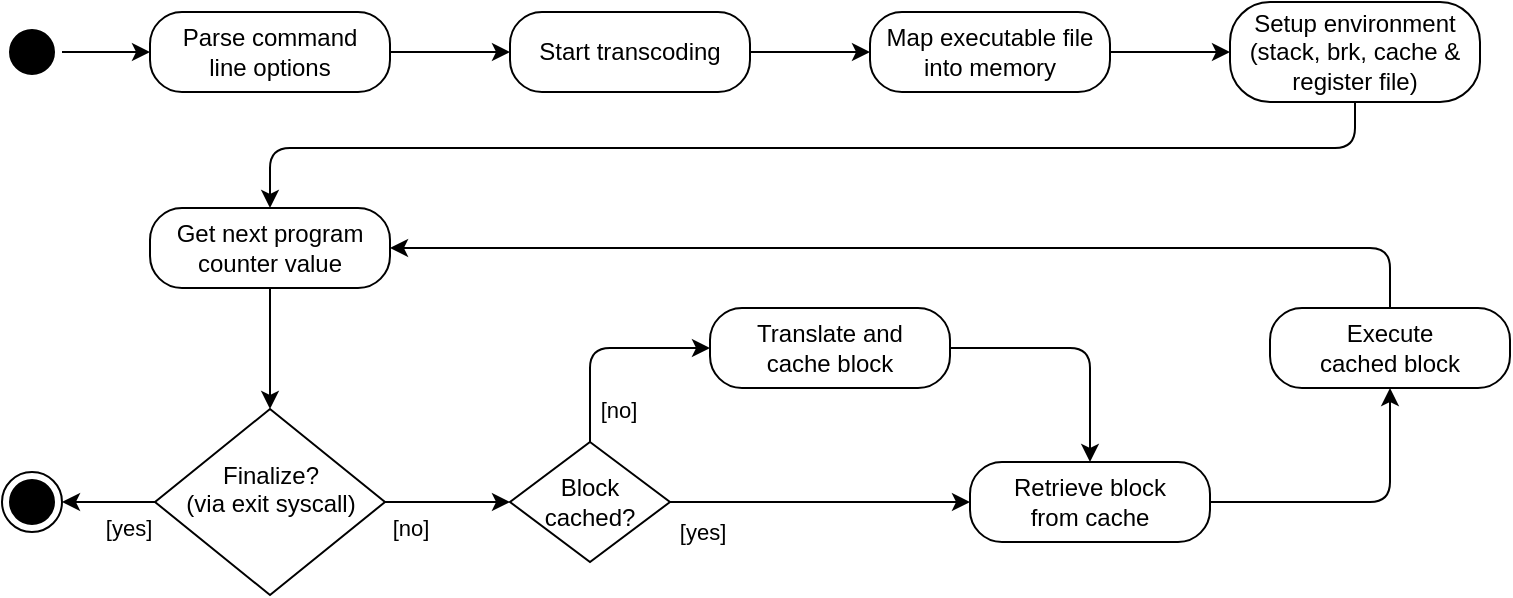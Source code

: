 <mxfile version="13.3.9" type="device"><diagram id="huEyixXiDMwWoAIkbCV8" name="Page-1"><mxGraphModel dx="1106" dy="793" grid="1" gridSize="10" guides="1" tooltips="1" connect="1" arrows="1" fold="1" page="1" pageScale="1" pageWidth="827" pageHeight="583" math="0" shadow="0"><root><mxCell id="0"/><mxCell id="1" parent="0"/><mxCell id="CnrzvUtGEDpsZZVYKaaz-12" style="edgeStyle=orthogonalEdgeStyle;rounded=1;orthogonalLoop=1;jettySize=auto;html=1;entryX=0;entryY=0.5;entryDx=0;entryDy=0;" edge="1" parent="1" source="2p7pw8f1M_MMHONukJSp-1" target="2p7pw8f1M_MMHONukJSp-3"><mxGeometry relative="1" as="geometry"/></mxCell><mxCell id="2p7pw8f1M_MMHONukJSp-1" value="" style="ellipse;html=1;shape=startState;fillColor=#000000;" parent="1" vertex="1"><mxGeometry x="36" y="57" width="30" height="30" as="geometry"/></mxCell><mxCell id="CnrzvUtGEDpsZZVYKaaz-13" style="edgeStyle=orthogonalEdgeStyle;rounded=1;orthogonalLoop=1;jettySize=auto;html=1;entryX=0;entryY=0.5;entryDx=0;entryDy=0;" edge="1" parent="1" source="2p7pw8f1M_MMHONukJSp-3" target="2p7pw8f1M_MMHONukJSp-5"><mxGeometry relative="1" as="geometry"/></mxCell><mxCell id="2p7pw8f1M_MMHONukJSp-3" value="Parse command&lt;br&gt;line options" style="rounded=1;whiteSpace=wrap;html=1;arcSize=40;" parent="1" vertex="1"><mxGeometry x="110" y="52" width="120" height="40" as="geometry"/></mxCell><mxCell id="CnrzvUtGEDpsZZVYKaaz-14" style="edgeStyle=orthogonalEdgeStyle;rounded=1;orthogonalLoop=1;jettySize=auto;html=1;entryX=0;entryY=0.5;entryDx=0;entryDy=0;" edge="1" parent="1" source="2p7pw8f1M_MMHONukJSp-5" target="2p7pw8f1M_MMHONukJSp-7"><mxGeometry relative="1" as="geometry"/></mxCell><mxCell id="2p7pw8f1M_MMHONukJSp-5" value="Start transcoding" style="rounded=1;whiteSpace=wrap;html=1;arcSize=40;" parent="1" vertex="1"><mxGeometry x="290" y="52" width="120" height="40" as="geometry"/></mxCell><mxCell id="CnrzvUtGEDpsZZVYKaaz-15" style="edgeStyle=orthogonalEdgeStyle;rounded=1;orthogonalLoop=1;jettySize=auto;html=1;entryX=0;entryY=0.5;entryDx=0;entryDy=0;" edge="1" parent="1" source="2p7pw8f1M_MMHONukJSp-7" target="2p7pw8f1M_MMHONukJSp-9"><mxGeometry relative="1" as="geometry"/></mxCell><mxCell id="2p7pw8f1M_MMHONukJSp-7" value="Map executable file into memory" style="rounded=1;whiteSpace=wrap;html=1;arcSize=40;" parent="1" vertex="1"><mxGeometry x="470" y="52" width="120" height="40" as="geometry"/></mxCell><mxCell id="CnrzvUtGEDpsZZVYKaaz-16" style="edgeStyle=orthogonalEdgeStyle;rounded=1;orthogonalLoop=1;jettySize=auto;html=1;entryX=0.5;entryY=0;entryDx=0;entryDy=0;" edge="1" parent="1" source="2p7pw8f1M_MMHONukJSp-9" target="2p7pw8f1M_MMHONukJSp-17"><mxGeometry relative="1" as="geometry"><Array as="points"><mxPoint x="713" y="120"/><mxPoint x="170" y="120"/></Array></mxGeometry></mxCell><mxCell id="2p7pw8f1M_MMHONukJSp-9" value="Setup environment (stack, brk, cache &amp;amp; register file)" style="rounded=1;whiteSpace=wrap;html=1;arcSize=40;" parent="1" vertex="1"><mxGeometry x="650" y="47" width="125" height="50" as="geometry"/></mxCell><mxCell id="CnrzvUtGEDpsZZVYKaaz-17" style="edgeStyle=orthogonalEdgeStyle;rounded=1;orthogonalLoop=1;jettySize=auto;html=1;entryX=0;entryY=0.5;entryDx=0;entryDy=0;" edge="1" parent="1" source="2p7pw8f1M_MMHONukJSp-13" target="2p7pw8f1M_MMHONukJSp-21"><mxGeometry relative="1" as="geometry"/></mxCell><mxCell id="CnrzvUtGEDpsZZVYKaaz-19" value="[no]" style="edgeLabel;html=1;align=center;verticalAlign=middle;resizable=0;points=[];" vertex="1" connectable="0" parent="CnrzvUtGEDpsZZVYKaaz-17"><mxGeometry x="-0.55" y="-2" relative="1" as="geometry"><mxPoint x="-1.79" y="11" as="offset"/></mxGeometry></mxCell><mxCell id="CnrzvUtGEDpsZZVYKaaz-18" style="edgeStyle=orthogonalEdgeStyle;rounded=1;orthogonalLoop=1;jettySize=auto;html=1;" edge="1" parent="1" source="2p7pw8f1M_MMHONukJSp-13" target="2p7pw8f1M_MMHONukJSp-16"><mxGeometry relative="1" as="geometry"/></mxCell><mxCell id="CnrzvUtGEDpsZZVYKaaz-20" value="[yes]" style="edgeLabel;html=1;align=center;verticalAlign=middle;resizable=0;points=[];" vertex="1" connectable="0" parent="CnrzvUtGEDpsZZVYKaaz-18"><mxGeometry x="-0.427" relative="1" as="geometry"><mxPoint y="13" as="offset"/></mxGeometry></mxCell><mxCell id="2p7pw8f1M_MMHONukJSp-13" value="Finalize?&lt;br&gt;(via exit syscall)" style="rhombus;whiteSpace=wrap;html=1;labelPosition=center;verticalLabelPosition=middle;align=center;verticalAlign=top;spacingTop=19;" parent="1" vertex="1"><mxGeometry x="112.5" y="250.5" width="115" height="93" as="geometry"/></mxCell><mxCell id="2p7pw8f1M_MMHONukJSp-16" value="" style="ellipse;html=1;shape=endState;fillColor=#000000;" parent="1" vertex="1"><mxGeometry x="36" y="282" width="30" height="30" as="geometry"/></mxCell><mxCell id="CnrzvUtGEDpsZZVYKaaz-10" style="edgeStyle=orthogonalEdgeStyle;rounded=1;orthogonalLoop=1;jettySize=auto;html=1;entryX=0.5;entryY=0;entryDx=0;entryDy=0;" edge="1" parent="1" source="2p7pw8f1M_MMHONukJSp-17" target="2p7pw8f1M_MMHONukJSp-13"><mxGeometry relative="1" as="geometry"/></mxCell><mxCell id="2p7pw8f1M_MMHONukJSp-17" value="Get next program counter value" style="rounded=1;whiteSpace=wrap;html=1;arcSize=40;" parent="1" vertex="1"><mxGeometry x="110" y="150" width="120" height="40" as="geometry"/></mxCell><mxCell id="CnrzvUtGEDpsZZVYKaaz-8" style="edgeStyle=orthogonalEdgeStyle;rounded=1;orthogonalLoop=1;jettySize=auto;html=1;entryX=0.5;entryY=1;entryDx=0;entryDy=0;" edge="1" parent="1" source="2p7pw8f1M_MMHONukJSp-19" target="2p7pw8f1M_MMHONukJSp-28"><mxGeometry relative="1" as="geometry"/></mxCell><mxCell id="2p7pw8f1M_MMHONukJSp-19" value="Retrieve block&lt;br&gt;from cache" style="rounded=1;whiteSpace=wrap;html=1;arcSize=40;" parent="1" vertex="1"><mxGeometry x="520" y="277" width="120" height="40" as="geometry"/></mxCell><mxCell id="CnrzvUtGEDpsZZVYKaaz-3" style="edgeStyle=orthogonalEdgeStyle;rounded=1;orthogonalLoop=1;jettySize=auto;html=1;entryX=0;entryY=0.5;entryDx=0;entryDy=0;exitX=0.5;exitY=0;exitDx=0;exitDy=0;" edge="1" parent="1" source="2p7pw8f1M_MMHONukJSp-21" target="2p7pw8f1M_MMHONukJSp-24"><mxGeometry relative="1" as="geometry"/></mxCell><mxCell id="CnrzvUtGEDpsZZVYKaaz-4" value="[no]" style="edgeLabel;html=1;align=center;verticalAlign=middle;resizable=0;points=[];" vertex="1" connectable="0" parent="CnrzvUtGEDpsZZVYKaaz-3"><mxGeometry x="-0.704" y="-1" relative="1" as="geometry"><mxPoint x="13" as="offset"/></mxGeometry></mxCell><mxCell id="CnrzvUtGEDpsZZVYKaaz-5" style="edgeStyle=orthogonalEdgeStyle;rounded=1;orthogonalLoop=1;jettySize=auto;html=1;entryX=0;entryY=0.5;entryDx=0;entryDy=0;" edge="1" parent="1" source="2p7pw8f1M_MMHONukJSp-21" target="2p7pw8f1M_MMHONukJSp-19"><mxGeometry relative="1" as="geometry"/></mxCell><mxCell id="CnrzvUtGEDpsZZVYKaaz-6" value="[yes]" style="edgeLabel;html=1;align=center;verticalAlign=middle;resizable=0;points=[];" vertex="1" connectable="0" parent="CnrzvUtGEDpsZZVYKaaz-5"><mxGeometry x="-0.794" relative="1" as="geometry"><mxPoint y="15" as="offset"/></mxGeometry></mxCell><mxCell id="2p7pw8f1M_MMHONukJSp-21" value="Block cached?" style="rhombus;whiteSpace=wrap;html=1;" parent="1" vertex="1"><mxGeometry x="290" y="267" width="80" height="60" as="geometry"/></mxCell><mxCell id="CnrzvUtGEDpsZZVYKaaz-7" style="edgeStyle=orthogonalEdgeStyle;rounded=1;orthogonalLoop=1;jettySize=auto;html=1;entryX=0.5;entryY=0;entryDx=0;entryDy=0;" edge="1" parent="1" source="2p7pw8f1M_MMHONukJSp-24" target="2p7pw8f1M_MMHONukJSp-19"><mxGeometry relative="1" as="geometry"/></mxCell><mxCell id="2p7pw8f1M_MMHONukJSp-24" value="Translate and&lt;br&gt;cache block" style="rounded=1;whiteSpace=wrap;html=1;arcSize=40;" parent="1" vertex="1"><mxGeometry x="390" y="200" width="120" height="40" as="geometry"/></mxCell><mxCell id="CnrzvUtGEDpsZZVYKaaz-9" style="edgeStyle=orthogonalEdgeStyle;rounded=1;orthogonalLoop=1;jettySize=auto;html=1;entryX=1;entryY=0.5;entryDx=0;entryDy=0;" edge="1" parent="1" source="2p7pw8f1M_MMHONukJSp-28" target="2p7pw8f1M_MMHONukJSp-17"><mxGeometry relative="1" as="geometry"><Array as="points"><mxPoint x="730" y="170"/></Array></mxGeometry></mxCell><mxCell id="2p7pw8f1M_MMHONukJSp-28" value="Execute&lt;br&gt;cached block" style="rounded=1;whiteSpace=wrap;html=1;arcSize=40;" parent="1" vertex="1"><mxGeometry x="670" y="200" width="120" height="40" as="geometry"/></mxCell></root></mxGraphModel></diagram></mxfile>